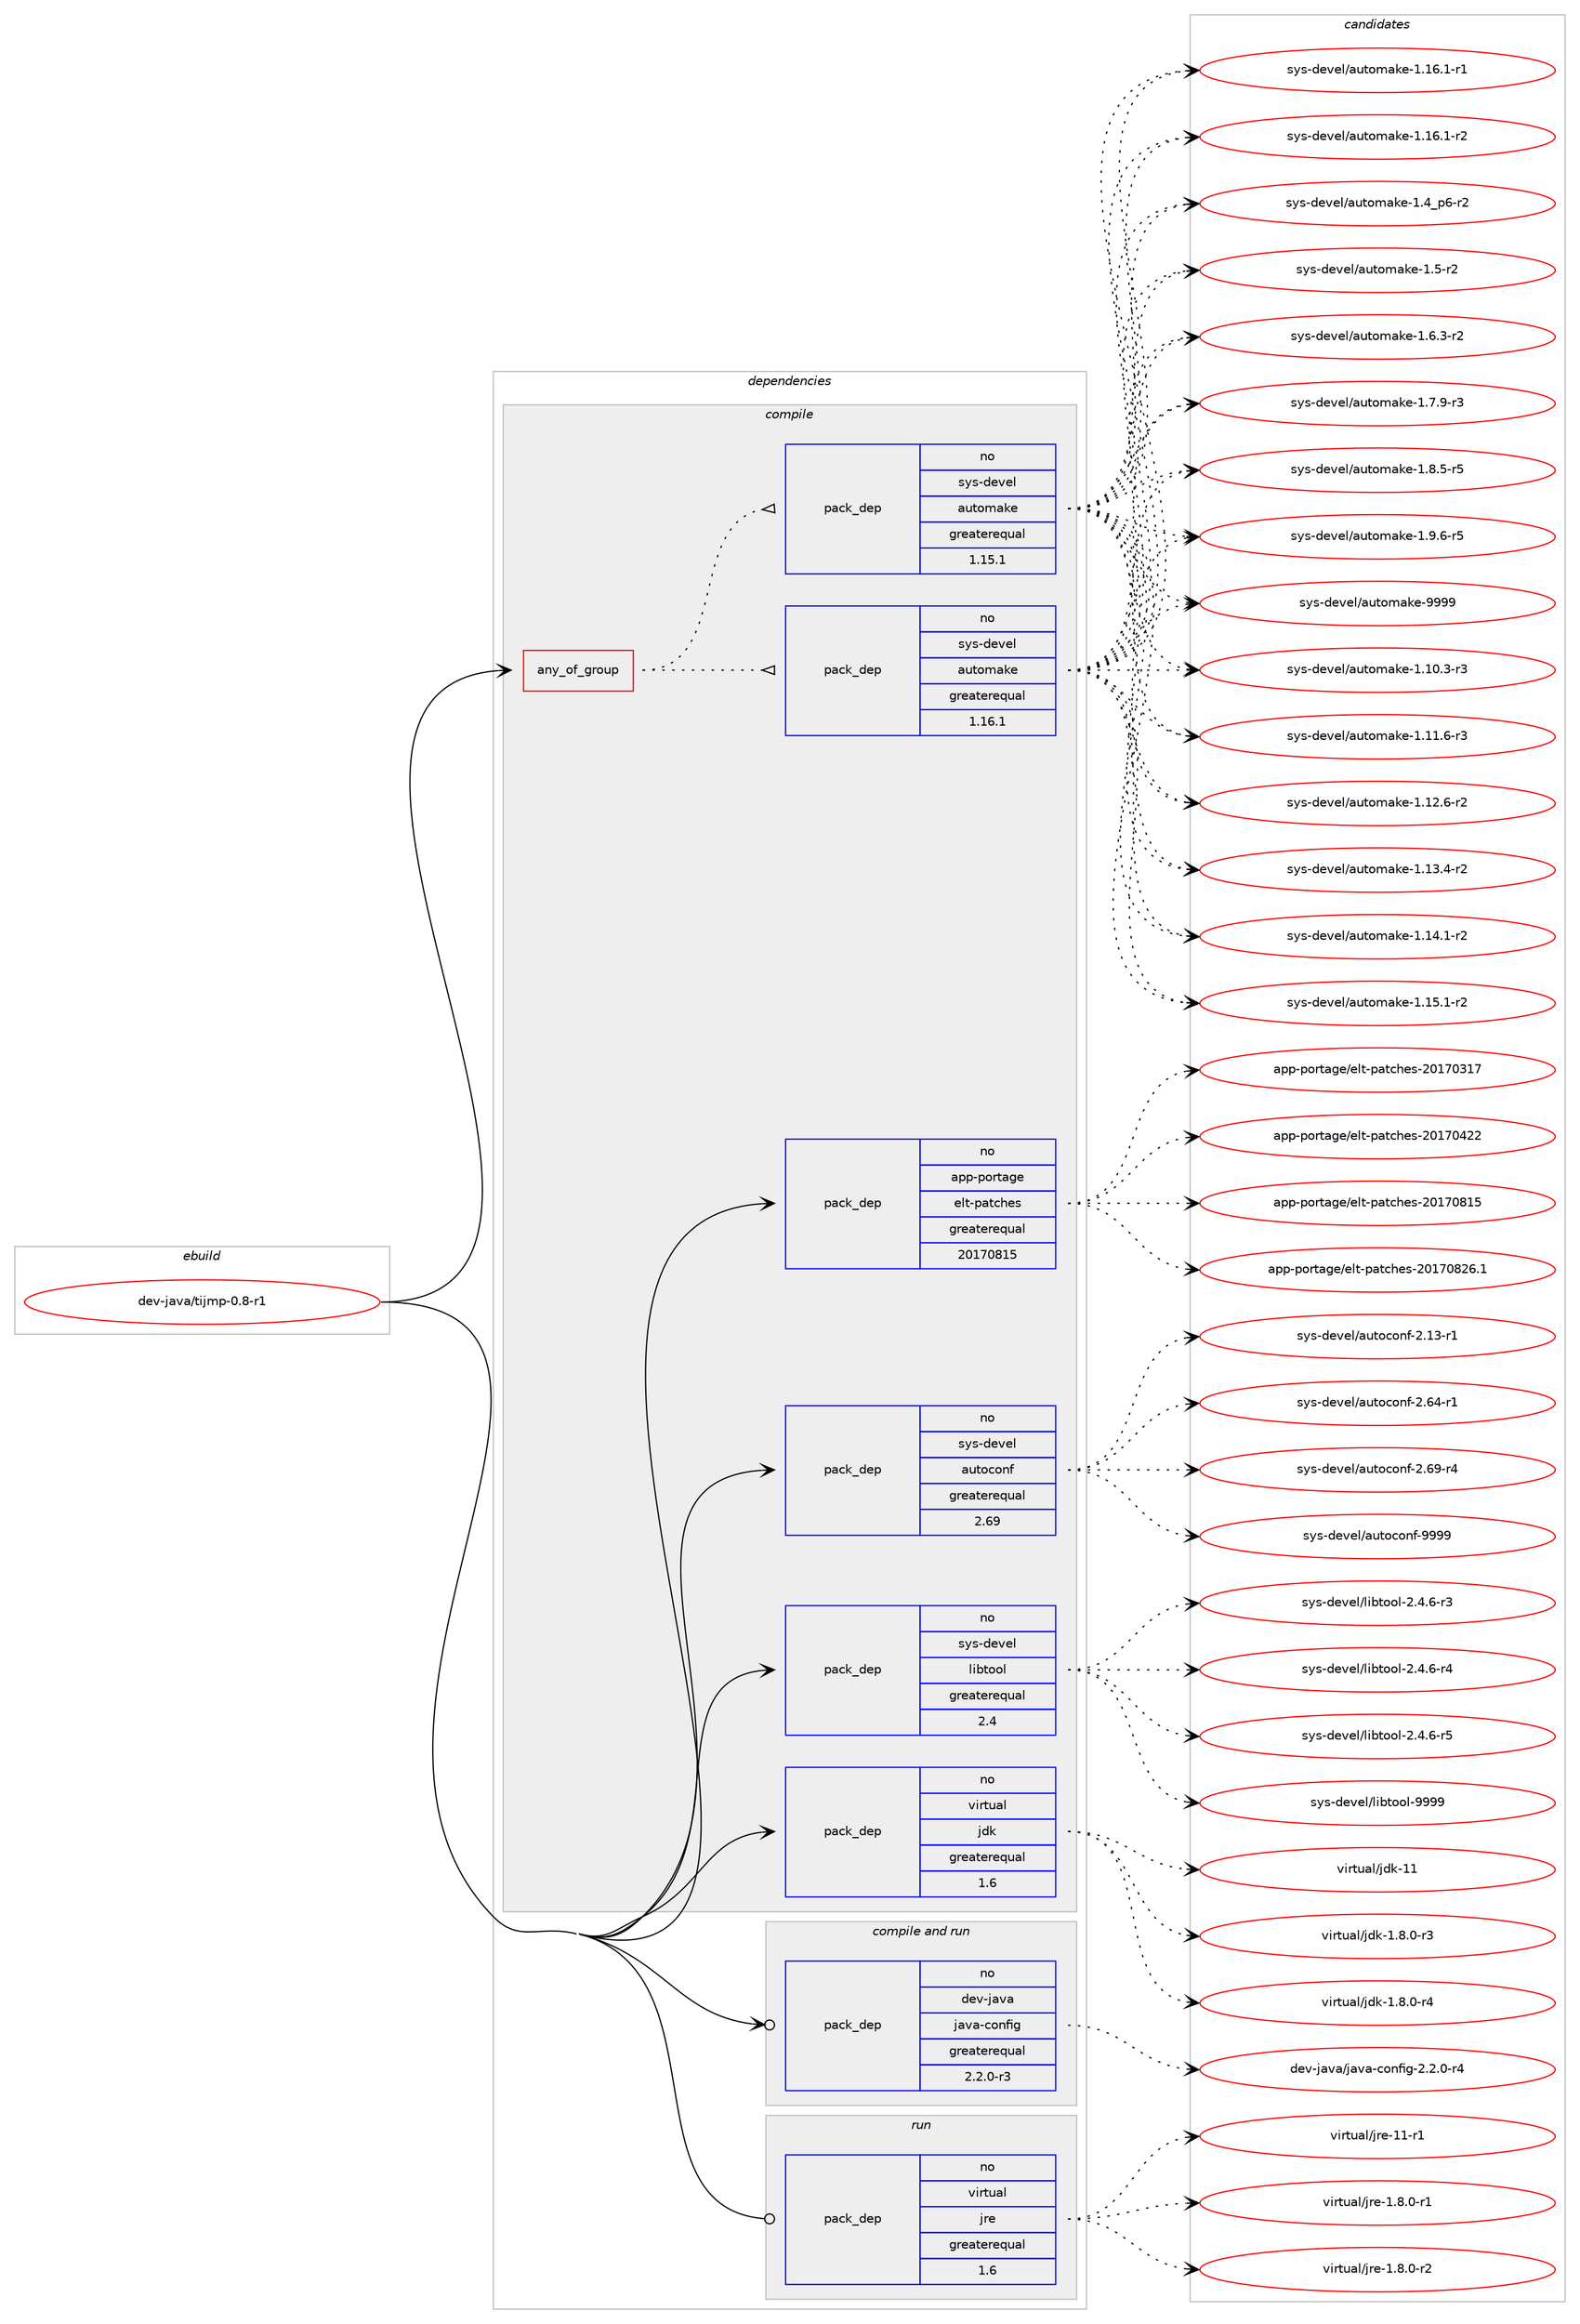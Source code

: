 digraph prolog {

# *************
# Graph options
# *************

newrank=true;
concentrate=true;
compound=true;
graph [rankdir=LR,fontname=Helvetica,fontsize=10,ranksep=1.5];#, ranksep=2.5, nodesep=0.2];
edge  [arrowhead=vee];
node  [fontname=Helvetica,fontsize=10];

# **********
# The ebuild
# **********

subgraph cluster_leftcol {
color=gray;
rank=same;
label=<<i>ebuild</i>>;
id [label="dev-java/tijmp-0.8-r1", color=red, width=4, href="../dev-java/tijmp-0.8-r1.svg"];
}

# ****************
# The dependencies
# ****************

subgraph cluster_midcol {
color=gray;
label=<<i>dependencies</i>>;
subgraph cluster_compile {
fillcolor="#eeeeee";
style=filled;
label=<<i>compile</i>>;
subgraph any10835 {
dependency556798 [label=<<TABLE BORDER="0" CELLBORDER="1" CELLSPACING="0" CELLPADDING="4"><TR><TD CELLPADDING="10">any_of_group</TD></TR></TABLE>>, shape=none, color=red];subgraph pack416146 {
dependency556799 [label=<<TABLE BORDER="0" CELLBORDER="1" CELLSPACING="0" CELLPADDING="4" WIDTH="220"><TR><TD ROWSPAN="6" CELLPADDING="30">pack_dep</TD></TR><TR><TD WIDTH="110">no</TD></TR><TR><TD>sys-devel</TD></TR><TR><TD>automake</TD></TR><TR><TD>greaterequal</TD></TR><TR><TD>1.16.1</TD></TR></TABLE>>, shape=none, color=blue];
}
dependency556798:e -> dependency556799:w [weight=20,style="dotted",arrowhead="oinv"];
subgraph pack416147 {
dependency556800 [label=<<TABLE BORDER="0" CELLBORDER="1" CELLSPACING="0" CELLPADDING="4" WIDTH="220"><TR><TD ROWSPAN="6" CELLPADDING="30">pack_dep</TD></TR><TR><TD WIDTH="110">no</TD></TR><TR><TD>sys-devel</TD></TR><TR><TD>automake</TD></TR><TR><TD>greaterequal</TD></TR><TR><TD>1.15.1</TD></TR></TABLE>>, shape=none, color=blue];
}
dependency556798:e -> dependency556800:w [weight=20,style="dotted",arrowhead="oinv"];
}
id:e -> dependency556798:w [weight=20,style="solid",arrowhead="vee"];
subgraph pack416148 {
dependency556801 [label=<<TABLE BORDER="0" CELLBORDER="1" CELLSPACING="0" CELLPADDING="4" WIDTH="220"><TR><TD ROWSPAN="6" CELLPADDING="30">pack_dep</TD></TR><TR><TD WIDTH="110">no</TD></TR><TR><TD>app-portage</TD></TR><TR><TD>elt-patches</TD></TR><TR><TD>greaterequal</TD></TR><TR><TD>20170815</TD></TR></TABLE>>, shape=none, color=blue];
}
id:e -> dependency556801:w [weight=20,style="solid",arrowhead="vee"];
subgraph pack416149 {
dependency556802 [label=<<TABLE BORDER="0" CELLBORDER="1" CELLSPACING="0" CELLPADDING="4" WIDTH="220"><TR><TD ROWSPAN="6" CELLPADDING="30">pack_dep</TD></TR><TR><TD WIDTH="110">no</TD></TR><TR><TD>sys-devel</TD></TR><TR><TD>autoconf</TD></TR><TR><TD>greaterequal</TD></TR><TR><TD>2.69</TD></TR></TABLE>>, shape=none, color=blue];
}
id:e -> dependency556802:w [weight=20,style="solid",arrowhead="vee"];
subgraph pack416150 {
dependency556803 [label=<<TABLE BORDER="0" CELLBORDER="1" CELLSPACING="0" CELLPADDING="4" WIDTH="220"><TR><TD ROWSPAN="6" CELLPADDING="30">pack_dep</TD></TR><TR><TD WIDTH="110">no</TD></TR><TR><TD>sys-devel</TD></TR><TR><TD>libtool</TD></TR><TR><TD>greaterequal</TD></TR><TR><TD>2.4</TD></TR></TABLE>>, shape=none, color=blue];
}
id:e -> dependency556803:w [weight=20,style="solid",arrowhead="vee"];
subgraph pack416151 {
dependency556804 [label=<<TABLE BORDER="0" CELLBORDER="1" CELLSPACING="0" CELLPADDING="4" WIDTH="220"><TR><TD ROWSPAN="6" CELLPADDING="30">pack_dep</TD></TR><TR><TD WIDTH="110">no</TD></TR><TR><TD>virtual</TD></TR><TR><TD>jdk</TD></TR><TR><TD>greaterequal</TD></TR><TR><TD>1.6</TD></TR></TABLE>>, shape=none, color=blue];
}
id:e -> dependency556804:w [weight=20,style="solid",arrowhead="vee"];
}
subgraph cluster_compileandrun {
fillcolor="#eeeeee";
style=filled;
label=<<i>compile and run</i>>;
subgraph pack416152 {
dependency556805 [label=<<TABLE BORDER="0" CELLBORDER="1" CELLSPACING="0" CELLPADDING="4" WIDTH="220"><TR><TD ROWSPAN="6" CELLPADDING="30">pack_dep</TD></TR><TR><TD WIDTH="110">no</TD></TR><TR><TD>dev-java</TD></TR><TR><TD>java-config</TD></TR><TR><TD>greaterequal</TD></TR><TR><TD>2.2.0-r3</TD></TR></TABLE>>, shape=none, color=blue];
}
id:e -> dependency556805:w [weight=20,style="solid",arrowhead="odotvee"];
}
subgraph cluster_run {
fillcolor="#eeeeee";
style=filled;
label=<<i>run</i>>;
subgraph pack416153 {
dependency556806 [label=<<TABLE BORDER="0" CELLBORDER="1" CELLSPACING="0" CELLPADDING="4" WIDTH="220"><TR><TD ROWSPAN="6" CELLPADDING="30">pack_dep</TD></TR><TR><TD WIDTH="110">no</TD></TR><TR><TD>virtual</TD></TR><TR><TD>jre</TD></TR><TR><TD>greaterequal</TD></TR><TR><TD>1.6</TD></TR></TABLE>>, shape=none, color=blue];
}
id:e -> dependency556806:w [weight=20,style="solid",arrowhead="odot"];
}
}

# **************
# The candidates
# **************

subgraph cluster_choices {
rank=same;
color=gray;
label=<<i>candidates</i>>;

subgraph choice416146 {
color=black;
nodesep=1;
choice11512111545100101118101108479711711611110997107101454946494846514511451 [label="sys-devel/automake-1.10.3-r3", color=red, width=4,href="../sys-devel/automake-1.10.3-r3.svg"];
choice11512111545100101118101108479711711611110997107101454946494946544511451 [label="sys-devel/automake-1.11.6-r3", color=red, width=4,href="../sys-devel/automake-1.11.6-r3.svg"];
choice11512111545100101118101108479711711611110997107101454946495046544511450 [label="sys-devel/automake-1.12.6-r2", color=red, width=4,href="../sys-devel/automake-1.12.6-r2.svg"];
choice11512111545100101118101108479711711611110997107101454946495146524511450 [label="sys-devel/automake-1.13.4-r2", color=red, width=4,href="../sys-devel/automake-1.13.4-r2.svg"];
choice11512111545100101118101108479711711611110997107101454946495246494511450 [label="sys-devel/automake-1.14.1-r2", color=red, width=4,href="../sys-devel/automake-1.14.1-r2.svg"];
choice11512111545100101118101108479711711611110997107101454946495346494511450 [label="sys-devel/automake-1.15.1-r2", color=red, width=4,href="../sys-devel/automake-1.15.1-r2.svg"];
choice11512111545100101118101108479711711611110997107101454946495446494511449 [label="sys-devel/automake-1.16.1-r1", color=red, width=4,href="../sys-devel/automake-1.16.1-r1.svg"];
choice11512111545100101118101108479711711611110997107101454946495446494511450 [label="sys-devel/automake-1.16.1-r2", color=red, width=4,href="../sys-devel/automake-1.16.1-r2.svg"];
choice115121115451001011181011084797117116111109971071014549465295112544511450 [label="sys-devel/automake-1.4_p6-r2", color=red, width=4,href="../sys-devel/automake-1.4_p6-r2.svg"];
choice11512111545100101118101108479711711611110997107101454946534511450 [label="sys-devel/automake-1.5-r2", color=red, width=4,href="../sys-devel/automake-1.5-r2.svg"];
choice115121115451001011181011084797117116111109971071014549465446514511450 [label="sys-devel/automake-1.6.3-r2", color=red, width=4,href="../sys-devel/automake-1.6.3-r2.svg"];
choice115121115451001011181011084797117116111109971071014549465546574511451 [label="sys-devel/automake-1.7.9-r3", color=red, width=4,href="../sys-devel/automake-1.7.9-r3.svg"];
choice115121115451001011181011084797117116111109971071014549465646534511453 [label="sys-devel/automake-1.8.5-r5", color=red, width=4,href="../sys-devel/automake-1.8.5-r5.svg"];
choice115121115451001011181011084797117116111109971071014549465746544511453 [label="sys-devel/automake-1.9.6-r5", color=red, width=4,href="../sys-devel/automake-1.9.6-r5.svg"];
choice115121115451001011181011084797117116111109971071014557575757 [label="sys-devel/automake-9999", color=red, width=4,href="../sys-devel/automake-9999.svg"];
dependency556799:e -> choice11512111545100101118101108479711711611110997107101454946494846514511451:w [style=dotted,weight="100"];
dependency556799:e -> choice11512111545100101118101108479711711611110997107101454946494946544511451:w [style=dotted,weight="100"];
dependency556799:e -> choice11512111545100101118101108479711711611110997107101454946495046544511450:w [style=dotted,weight="100"];
dependency556799:e -> choice11512111545100101118101108479711711611110997107101454946495146524511450:w [style=dotted,weight="100"];
dependency556799:e -> choice11512111545100101118101108479711711611110997107101454946495246494511450:w [style=dotted,weight="100"];
dependency556799:e -> choice11512111545100101118101108479711711611110997107101454946495346494511450:w [style=dotted,weight="100"];
dependency556799:e -> choice11512111545100101118101108479711711611110997107101454946495446494511449:w [style=dotted,weight="100"];
dependency556799:e -> choice11512111545100101118101108479711711611110997107101454946495446494511450:w [style=dotted,weight="100"];
dependency556799:e -> choice115121115451001011181011084797117116111109971071014549465295112544511450:w [style=dotted,weight="100"];
dependency556799:e -> choice11512111545100101118101108479711711611110997107101454946534511450:w [style=dotted,weight="100"];
dependency556799:e -> choice115121115451001011181011084797117116111109971071014549465446514511450:w [style=dotted,weight="100"];
dependency556799:e -> choice115121115451001011181011084797117116111109971071014549465546574511451:w [style=dotted,weight="100"];
dependency556799:e -> choice115121115451001011181011084797117116111109971071014549465646534511453:w [style=dotted,weight="100"];
dependency556799:e -> choice115121115451001011181011084797117116111109971071014549465746544511453:w [style=dotted,weight="100"];
dependency556799:e -> choice115121115451001011181011084797117116111109971071014557575757:w [style=dotted,weight="100"];
}
subgraph choice416147 {
color=black;
nodesep=1;
choice11512111545100101118101108479711711611110997107101454946494846514511451 [label="sys-devel/automake-1.10.3-r3", color=red, width=4,href="../sys-devel/automake-1.10.3-r3.svg"];
choice11512111545100101118101108479711711611110997107101454946494946544511451 [label="sys-devel/automake-1.11.6-r3", color=red, width=4,href="../sys-devel/automake-1.11.6-r3.svg"];
choice11512111545100101118101108479711711611110997107101454946495046544511450 [label="sys-devel/automake-1.12.6-r2", color=red, width=4,href="../sys-devel/automake-1.12.6-r2.svg"];
choice11512111545100101118101108479711711611110997107101454946495146524511450 [label="sys-devel/automake-1.13.4-r2", color=red, width=4,href="../sys-devel/automake-1.13.4-r2.svg"];
choice11512111545100101118101108479711711611110997107101454946495246494511450 [label="sys-devel/automake-1.14.1-r2", color=red, width=4,href="../sys-devel/automake-1.14.1-r2.svg"];
choice11512111545100101118101108479711711611110997107101454946495346494511450 [label="sys-devel/automake-1.15.1-r2", color=red, width=4,href="../sys-devel/automake-1.15.1-r2.svg"];
choice11512111545100101118101108479711711611110997107101454946495446494511449 [label="sys-devel/automake-1.16.1-r1", color=red, width=4,href="../sys-devel/automake-1.16.1-r1.svg"];
choice11512111545100101118101108479711711611110997107101454946495446494511450 [label="sys-devel/automake-1.16.1-r2", color=red, width=4,href="../sys-devel/automake-1.16.1-r2.svg"];
choice115121115451001011181011084797117116111109971071014549465295112544511450 [label="sys-devel/automake-1.4_p6-r2", color=red, width=4,href="../sys-devel/automake-1.4_p6-r2.svg"];
choice11512111545100101118101108479711711611110997107101454946534511450 [label="sys-devel/automake-1.5-r2", color=red, width=4,href="../sys-devel/automake-1.5-r2.svg"];
choice115121115451001011181011084797117116111109971071014549465446514511450 [label="sys-devel/automake-1.6.3-r2", color=red, width=4,href="../sys-devel/automake-1.6.3-r2.svg"];
choice115121115451001011181011084797117116111109971071014549465546574511451 [label="sys-devel/automake-1.7.9-r3", color=red, width=4,href="../sys-devel/automake-1.7.9-r3.svg"];
choice115121115451001011181011084797117116111109971071014549465646534511453 [label="sys-devel/automake-1.8.5-r5", color=red, width=4,href="../sys-devel/automake-1.8.5-r5.svg"];
choice115121115451001011181011084797117116111109971071014549465746544511453 [label="sys-devel/automake-1.9.6-r5", color=red, width=4,href="../sys-devel/automake-1.9.6-r5.svg"];
choice115121115451001011181011084797117116111109971071014557575757 [label="sys-devel/automake-9999", color=red, width=4,href="../sys-devel/automake-9999.svg"];
dependency556800:e -> choice11512111545100101118101108479711711611110997107101454946494846514511451:w [style=dotted,weight="100"];
dependency556800:e -> choice11512111545100101118101108479711711611110997107101454946494946544511451:w [style=dotted,weight="100"];
dependency556800:e -> choice11512111545100101118101108479711711611110997107101454946495046544511450:w [style=dotted,weight="100"];
dependency556800:e -> choice11512111545100101118101108479711711611110997107101454946495146524511450:w [style=dotted,weight="100"];
dependency556800:e -> choice11512111545100101118101108479711711611110997107101454946495246494511450:w [style=dotted,weight="100"];
dependency556800:e -> choice11512111545100101118101108479711711611110997107101454946495346494511450:w [style=dotted,weight="100"];
dependency556800:e -> choice11512111545100101118101108479711711611110997107101454946495446494511449:w [style=dotted,weight="100"];
dependency556800:e -> choice11512111545100101118101108479711711611110997107101454946495446494511450:w [style=dotted,weight="100"];
dependency556800:e -> choice115121115451001011181011084797117116111109971071014549465295112544511450:w [style=dotted,weight="100"];
dependency556800:e -> choice11512111545100101118101108479711711611110997107101454946534511450:w [style=dotted,weight="100"];
dependency556800:e -> choice115121115451001011181011084797117116111109971071014549465446514511450:w [style=dotted,weight="100"];
dependency556800:e -> choice115121115451001011181011084797117116111109971071014549465546574511451:w [style=dotted,weight="100"];
dependency556800:e -> choice115121115451001011181011084797117116111109971071014549465646534511453:w [style=dotted,weight="100"];
dependency556800:e -> choice115121115451001011181011084797117116111109971071014549465746544511453:w [style=dotted,weight="100"];
dependency556800:e -> choice115121115451001011181011084797117116111109971071014557575757:w [style=dotted,weight="100"];
}
subgraph choice416148 {
color=black;
nodesep=1;
choice97112112451121111141169710310147101108116451129711699104101115455048495548514955 [label="app-portage/elt-patches-20170317", color=red, width=4,href="../app-portage/elt-patches-20170317.svg"];
choice97112112451121111141169710310147101108116451129711699104101115455048495548525050 [label="app-portage/elt-patches-20170422", color=red, width=4,href="../app-portage/elt-patches-20170422.svg"];
choice97112112451121111141169710310147101108116451129711699104101115455048495548564953 [label="app-portage/elt-patches-20170815", color=red, width=4,href="../app-portage/elt-patches-20170815.svg"];
choice971121124511211111411697103101471011081164511297116991041011154550484955485650544649 [label="app-portage/elt-patches-20170826.1", color=red, width=4,href="../app-portage/elt-patches-20170826.1.svg"];
dependency556801:e -> choice97112112451121111141169710310147101108116451129711699104101115455048495548514955:w [style=dotted,weight="100"];
dependency556801:e -> choice97112112451121111141169710310147101108116451129711699104101115455048495548525050:w [style=dotted,weight="100"];
dependency556801:e -> choice97112112451121111141169710310147101108116451129711699104101115455048495548564953:w [style=dotted,weight="100"];
dependency556801:e -> choice971121124511211111411697103101471011081164511297116991041011154550484955485650544649:w [style=dotted,weight="100"];
}
subgraph choice416149 {
color=black;
nodesep=1;
choice1151211154510010111810110847971171161119911111010245504649514511449 [label="sys-devel/autoconf-2.13-r1", color=red, width=4,href="../sys-devel/autoconf-2.13-r1.svg"];
choice1151211154510010111810110847971171161119911111010245504654524511449 [label="sys-devel/autoconf-2.64-r1", color=red, width=4,href="../sys-devel/autoconf-2.64-r1.svg"];
choice1151211154510010111810110847971171161119911111010245504654574511452 [label="sys-devel/autoconf-2.69-r4", color=red, width=4,href="../sys-devel/autoconf-2.69-r4.svg"];
choice115121115451001011181011084797117116111991111101024557575757 [label="sys-devel/autoconf-9999", color=red, width=4,href="../sys-devel/autoconf-9999.svg"];
dependency556802:e -> choice1151211154510010111810110847971171161119911111010245504649514511449:w [style=dotted,weight="100"];
dependency556802:e -> choice1151211154510010111810110847971171161119911111010245504654524511449:w [style=dotted,weight="100"];
dependency556802:e -> choice1151211154510010111810110847971171161119911111010245504654574511452:w [style=dotted,weight="100"];
dependency556802:e -> choice115121115451001011181011084797117116111991111101024557575757:w [style=dotted,weight="100"];
}
subgraph choice416150 {
color=black;
nodesep=1;
choice1151211154510010111810110847108105981161111111084550465246544511451 [label="sys-devel/libtool-2.4.6-r3", color=red, width=4,href="../sys-devel/libtool-2.4.6-r3.svg"];
choice1151211154510010111810110847108105981161111111084550465246544511452 [label="sys-devel/libtool-2.4.6-r4", color=red, width=4,href="../sys-devel/libtool-2.4.6-r4.svg"];
choice1151211154510010111810110847108105981161111111084550465246544511453 [label="sys-devel/libtool-2.4.6-r5", color=red, width=4,href="../sys-devel/libtool-2.4.6-r5.svg"];
choice1151211154510010111810110847108105981161111111084557575757 [label="sys-devel/libtool-9999", color=red, width=4,href="../sys-devel/libtool-9999.svg"];
dependency556803:e -> choice1151211154510010111810110847108105981161111111084550465246544511451:w [style=dotted,weight="100"];
dependency556803:e -> choice1151211154510010111810110847108105981161111111084550465246544511452:w [style=dotted,weight="100"];
dependency556803:e -> choice1151211154510010111810110847108105981161111111084550465246544511453:w [style=dotted,weight="100"];
dependency556803:e -> choice1151211154510010111810110847108105981161111111084557575757:w [style=dotted,weight="100"];
}
subgraph choice416151 {
color=black;
nodesep=1;
choice11810511411611797108471061001074549465646484511451 [label="virtual/jdk-1.8.0-r3", color=red, width=4,href="../virtual/jdk-1.8.0-r3.svg"];
choice11810511411611797108471061001074549465646484511452 [label="virtual/jdk-1.8.0-r4", color=red, width=4,href="../virtual/jdk-1.8.0-r4.svg"];
choice1181051141161179710847106100107454949 [label="virtual/jdk-11", color=red, width=4,href="../virtual/jdk-11.svg"];
dependency556804:e -> choice11810511411611797108471061001074549465646484511451:w [style=dotted,weight="100"];
dependency556804:e -> choice11810511411611797108471061001074549465646484511452:w [style=dotted,weight="100"];
dependency556804:e -> choice1181051141161179710847106100107454949:w [style=dotted,weight="100"];
}
subgraph choice416152 {
color=black;
nodesep=1;
choice10010111845106971189747106971189745991111101021051034550465046484511452 [label="dev-java/java-config-2.2.0-r4", color=red, width=4,href="../dev-java/java-config-2.2.0-r4.svg"];
dependency556805:e -> choice10010111845106971189747106971189745991111101021051034550465046484511452:w [style=dotted,weight="100"];
}
subgraph choice416153 {
color=black;
nodesep=1;
choice11810511411611797108471061141014549465646484511449 [label="virtual/jre-1.8.0-r1", color=red, width=4,href="../virtual/jre-1.8.0-r1.svg"];
choice11810511411611797108471061141014549465646484511450 [label="virtual/jre-1.8.0-r2", color=red, width=4,href="../virtual/jre-1.8.0-r2.svg"];
choice11810511411611797108471061141014549494511449 [label="virtual/jre-11-r1", color=red, width=4,href="../virtual/jre-11-r1.svg"];
dependency556806:e -> choice11810511411611797108471061141014549465646484511449:w [style=dotted,weight="100"];
dependency556806:e -> choice11810511411611797108471061141014549465646484511450:w [style=dotted,weight="100"];
dependency556806:e -> choice11810511411611797108471061141014549494511449:w [style=dotted,weight="100"];
}
}

}
